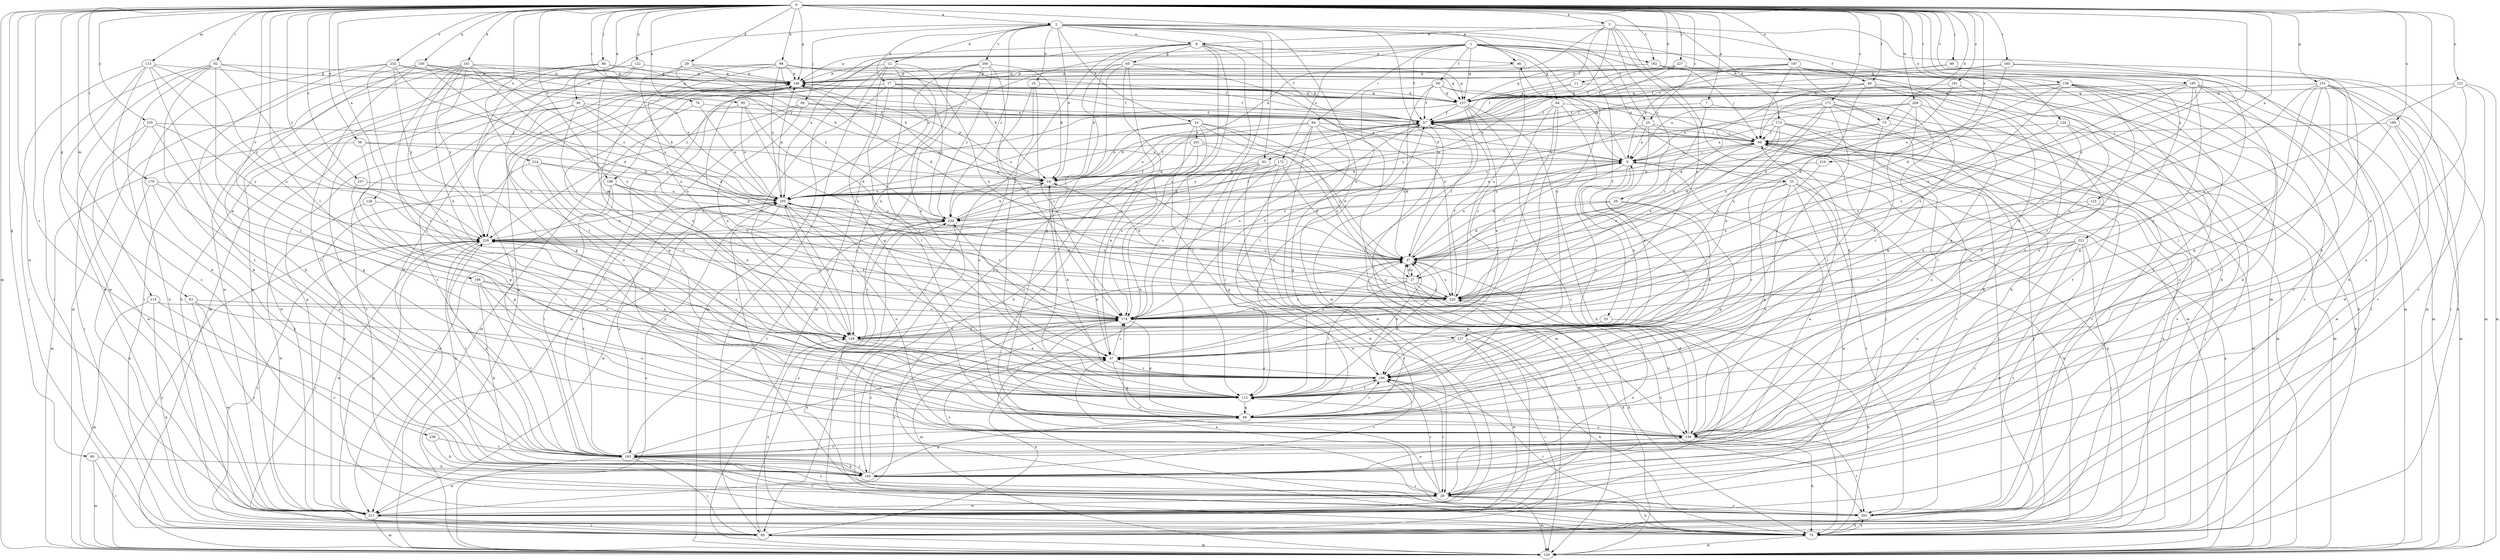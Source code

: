 strict digraph  {
0;
1;
2;
3;
7;
8;
9;
11;
12;
14;
15;
17;
18;
25;
26;
27;
28;
29;
30;
33;
37;
38;
46;
47;
49;
53;
54;
57;
60;
63;
64;
65;
66;
73;
75;
76;
82;
84;
85;
88;
89;
90;
93;
94;
95;
98;
101;
103;
112;
113;
115;
120;
121;
122;
123;
124;
126;
127;
129;
139;
148;
150;
151;
157;
158;
165;
166;
171;
172;
173;
174;
179;
182;
183;
187;
190;
191;
193;
195;
198;
199;
200;
201;
202;
209;
211;
214;
219;
220;
221;
227;
229;
232;
235;
237;
238;
239;
0 -> 2  [label=a];
0 -> 3  [label=a];
0 -> 7  [label=a];
0 -> 11  [label=b];
0 -> 25  [label=c];
0 -> 29  [label=d];
0 -> 30  [label=d];
0 -> 38  [label=e];
0 -> 46  [label=e];
0 -> 49  [label=f];
0 -> 60  [label=g];
0 -> 63  [label=g];
0 -> 73  [label=h];
0 -> 76  [label=i];
0 -> 82  [label=i];
0 -> 88  [label=j];
0 -> 89  [label=j];
0 -> 95  [label=k];
0 -> 98  [label=k];
0 -> 101  [label=k];
0 -> 112  [label=l];
0 -> 113  [label=m];
0 -> 115  [label=m];
0 -> 120  [label=m];
0 -> 121  [label=n];
0 -> 122  [label=n];
0 -> 123  [label=n];
0 -> 124  [label=n];
0 -> 126  [label=n];
0 -> 139  [label=o];
0 -> 148  [label=p];
0 -> 150  [label=q];
0 -> 151  [label=q];
0 -> 158  [label=r];
0 -> 165  [label=r];
0 -> 171  [label=s];
0 -> 179  [label=t];
0 -> 182  [label=t];
0 -> 187  [label=u];
0 -> 190  [label=u];
0 -> 191  [label=u];
0 -> 195  [label=v];
0 -> 198  [label=v];
0 -> 199  [label=v];
0 -> 209  [label=w];
0 -> 211  [label=w];
0 -> 214  [label=x];
0 -> 219  [label=x];
0 -> 220  [label=x];
0 -> 221  [label=y];
0 -> 227  [label=y];
0 -> 229  [label=y];
0 -> 232  [label=z];
0 -> 235  [label=z];
0 -> 237  [label=z];
0 -> 238  [label=z];
1 -> 33  [label=d];
1 -> 49  [label=f];
1 -> 53  [label=f];
1 -> 54  [label=f];
1 -> 57  [label=f];
1 -> 64  [label=g];
1 -> 84  [label=i];
1 -> 120  [label=m];
1 -> 127  [label=n];
1 -> 157  [label=q];
1 -> 172  [label=s];
1 -> 182  [label=t];
1 -> 193  [label=u];
1 -> 199  [label=v];
1 -> 229  [label=y];
2 -> 8  [label=a];
2 -> 12  [label=b];
2 -> 14  [label=b];
2 -> 15  [label=b];
2 -> 17  [label=b];
2 -> 18  [label=b];
2 -> 25  [label=c];
2 -> 37  [label=d];
2 -> 73  [label=h];
2 -> 75  [label=h];
2 -> 90  [label=j];
2 -> 93  [label=j];
2 -> 112  [label=l];
2 -> 127  [label=n];
2 -> 200  [label=v];
2 -> 211  [label=w];
2 -> 239  [label=z];
3 -> 8  [label=a];
3 -> 18  [label=b];
3 -> 26  [label=c];
3 -> 57  [label=f];
3 -> 75  [label=h];
3 -> 93  [label=j];
3 -> 103  [label=k];
3 -> 173  [label=s];
3 -> 174  [label=s];
7 -> 27  [label=c];
7 -> 57  [label=f];
7 -> 103  [label=k];
8 -> 46  [label=e];
8 -> 57  [label=f];
8 -> 65  [label=g];
8 -> 66  [label=g];
8 -> 75  [label=h];
8 -> 85  [label=i];
8 -> 112  [label=l];
8 -> 148  [label=p];
8 -> 174  [label=s];
8 -> 193  [label=u];
9 -> 18  [label=b];
9 -> 27  [label=c];
9 -> 37  [label=d];
9 -> 46  [label=e];
9 -> 75  [label=h];
9 -> 94  [label=j];
9 -> 129  [label=n];
9 -> 166  [label=r];
11 -> 57  [label=f];
11 -> 66  [label=g];
11 -> 157  [label=q];
12 -> 47  [label=e];
12 -> 66  [label=g];
12 -> 85  [label=i];
12 -> 112  [label=l];
12 -> 120  [label=m];
12 -> 148  [label=p];
12 -> 220  [label=x];
14 -> 18  [label=b];
14 -> 27  [label=c];
14 -> 37  [label=d];
14 -> 47  [label=e];
14 -> 166  [label=r];
14 -> 193  [label=u];
14 -> 201  [label=v];
14 -> 220  [label=x];
15 -> 139  [label=o];
15 -> 157  [label=q];
15 -> 166  [label=r];
15 -> 174  [label=s];
17 -> 57  [label=f];
17 -> 112  [label=l];
17 -> 120  [label=m];
17 -> 129  [label=n];
17 -> 157  [label=q];
17 -> 239  [label=z];
18 -> 57  [label=f];
18 -> 112  [label=l];
18 -> 148  [label=p];
18 -> 193  [label=u];
25 -> 9  [label=a];
25 -> 47  [label=e];
25 -> 94  [label=j];
25 -> 202  [label=v];
25 -> 239  [label=z];
26 -> 37  [label=d];
26 -> 66  [label=g];
26 -> 166  [label=r];
26 -> 239  [label=z];
27 -> 18  [label=b];
27 -> 37  [label=d];
27 -> 75  [label=h];
27 -> 112  [label=l];
27 -> 174  [label=s];
27 -> 202  [label=v];
27 -> 220  [label=x];
28 -> 47  [label=e];
28 -> 75  [label=h];
28 -> 94  [label=j];
28 -> 120  [label=m];
28 -> 148  [label=p];
28 -> 166  [label=r];
28 -> 174  [label=s];
28 -> 202  [label=v];
28 -> 211  [label=w];
28 -> 220  [label=x];
29 -> 18  [label=b];
29 -> 57  [label=f];
29 -> 148  [label=p];
29 -> 220  [label=x];
29 -> 239  [label=z];
30 -> 18  [label=b];
30 -> 57  [label=f];
30 -> 174  [label=s];
30 -> 183  [label=t];
30 -> 193  [label=u];
30 -> 202  [label=v];
30 -> 211  [label=w];
33 -> 66  [label=g];
33 -> 75  [label=h];
33 -> 139  [label=o];
33 -> 166  [label=r];
33 -> 193  [label=u];
33 -> 202  [label=v];
33 -> 211  [label=w];
37 -> 9  [label=a];
37 -> 27  [label=c];
37 -> 57  [label=f];
37 -> 129  [label=n];
37 -> 148  [label=p];
37 -> 220  [label=x];
37 -> 229  [label=y];
38 -> 9  [label=a];
38 -> 66  [label=g];
38 -> 120  [label=m];
38 -> 193  [label=u];
46 -> 148  [label=p];
46 -> 220  [label=x];
47 -> 37  [label=d];
47 -> 66  [label=g];
47 -> 166  [label=r];
47 -> 174  [label=s];
47 -> 229  [label=y];
47 -> 239  [label=z];
49 -> 37  [label=d];
49 -> 75  [label=h];
49 -> 85  [label=i];
49 -> 139  [label=o];
49 -> 157  [label=q];
49 -> 220  [label=x];
49 -> 229  [label=y];
53 -> 75  [label=h];
53 -> 129  [label=n];
54 -> 9  [label=a];
54 -> 57  [label=f];
54 -> 112  [label=l];
54 -> 120  [label=m];
54 -> 157  [label=q];
54 -> 211  [label=w];
57 -> 94  [label=j];
57 -> 120  [label=m];
57 -> 174  [label=s];
57 -> 229  [label=y];
60 -> 85  [label=i];
60 -> 103  [label=k];
60 -> 120  [label=m];
63 -> 28  [label=c];
63 -> 112  [label=l];
63 -> 174  [label=s];
63 -> 211  [label=w];
64 -> 57  [label=f];
64 -> 94  [label=j];
64 -> 112  [label=l];
64 -> 139  [label=o];
64 -> 166  [label=r];
64 -> 174  [label=s];
65 -> 18  [label=b];
65 -> 47  [label=e];
65 -> 75  [label=h];
65 -> 103  [label=k];
65 -> 148  [label=p];
65 -> 157  [label=q];
65 -> 220  [label=x];
66 -> 139  [label=o];
66 -> 148  [label=p];
66 -> 166  [label=r];
73 -> 37  [label=d];
73 -> 94  [label=j];
73 -> 112  [label=l];
73 -> 120  [label=m];
75 -> 94  [label=j];
75 -> 120  [label=m];
75 -> 129  [label=n];
75 -> 166  [label=r];
75 -> 202  [label=v];
75 -> 239  [label=z];
76 -> 57  [label=f];
76 -> 193  [label=u];
76 -> 229  [label=y];
82 -> 18  [label=b];
82 -> 28  [label=c];
82 -> 85  [label=i];
82 -> 103  [label=k];
82 -> 112  [label=l];
82 -> 148  [label=p];
82 -> 211  [label=w];
82 -> 229  [label=y];
84 -> 18  [label=b];
84 -> 66  [label=g];
84 -> 94  [label=j];
84 -> 139  [label=o];
84 -> 183  [label=t];
84 -> 193  [label=u];
84 -> 211  [label=w];
85 -> 47  [label=e];
85 -> 94  [label=j];
85 -> 120  [label=m];
85 -> 229  [label=y];
85 -> 239  [label=z];
88 -> 75  [label=h];
88 -> 94  [label=j];
88 -> 112  [label=l];
88 -> 148  [label=p];
88 -> 157  [label=q];
88 -> 211  [label=w];
89 -> 57  [label=f];
89 -> 148  [label=p];
89 -> 166  [label=r];
89 -> 202  [label=v];
90 -> 9  [label=a];
90 -> 57  [label=f];
90 -> 120  [label=m];
90 -> 129  [label=n];
90 -> 183  [label=t];
93 -> 18  [label=b];
93 -> 66  [label=g];
93 -> 174  [label=s];
93 -> 211  [label=w];
93 -> 239  [label=z];
94 -> 9  [label=a];
94 -> 75  [label=h];
94 -> 85  [label=i];
94 -> 120  [label=m];
94 -> 220  [label=x];
94 -> 229  [label=y];
95 -> 37  [label=d];
95 -> 57  [label=f];
95 -> 129  [label=n];
95 -> 193  [label=u];
95 -> 220  [label=x];
98 -> 18  [label=b];
98 -> 37  [label=d];
98 -> 148  [label=p];
98 -> 157  [label=q];
98 -> 166  [label=r];
98 -> 174  [label=s];
98 -> 183  [label=t];
98 -> 193  [label=u];
101 -> 85  [label=i];
101 -> 112  [label=l];
101 -> 129  [label=n];
101 -> 148  [label=p];
101 -> 157  [label=q];
101 -> 166  [label=r];
101 -> 211  [label=w];
101 -> 220  [label=x];
101 -> 229  [label=y];
101 -> 239  [label=z];
103 -> 9  [label=a];
103 -> 28  [label=c];
103 -> 66  [label=g];
103 -> 139  [label=o];
103 -> 166  [label=r];
103 -> 174  [label=s];
103 -> 183  [label=t];
112 -> 9  [label=a];
112 -> 37  [label=d];
112 -> 57  [label=f];
112 -> 66  [label=g];
112 -> 166  [label=r];
112 -> 229  [label=y];
113 -> 47  [label=e];
113 -> 85  [label=i];
113 -> 103  [label=k];
113 -> 148  [label=p];
113 -> 211  [label=w];
113 -> 220  [label=x];
113 -> 229  [label=y];
115 -> 28  [label=c];
115 -> 75  [label=h];
115 -> 120  [label=m];
115 -> 174  [label=s];
120 -> 9  [label=a];
120 -> 37  [label=d];
120 -> 193  [label=u];
120 -> 229  [label=y];
121 -> 85  [label=i];
121 -> 120  [label=m];
121 -> 139  [label=o];
121 -> 157  [label=q];
121 -> 220  [label=x];
122 -> 112  [label=l];
122 -> 120  [label=m];
122 -> 148  [label=p];
122 -> 174  [label=s];
123 -> 28  [label=c];
123 -> 220  [label=x];
123 -> 239  [label=z];
124 -> 75  [label=h];
124 -> 94  [label=j];
124 -> 112  [label=l];
124 -> 129  [label=n];
124 -> 202  [label=v];
126 -> 112  [label=l];
126 -> 211  [label=w];
126 -> 239  [label=z];
127 -> 47  [label=e];
127 -> 75  [label=h];
127 -> 85  [label=i];
127 -> 166  [label=r];
127 -> 211  [label=w];
129 -> 47  [label=e];
129 -> 112  [label=l];
129 -> 139  [label=o];
129 -> 193  [label=u];
139 -> 37  [label=d];
139 -> 75  [label=h];
139 -> 94  [label=j];
139 -> 112  [label=l];
139 -> 183  [label=t];
139 -> 202  [label=v];
148 -> 57  [label=f];
148 -> 66  [label=g];
148 -> 139  [label=o];
148 -> 157  [label=q];
150 -> 37  [label=d];
150 -> 103  [label=k];
150 -> 120  [label=m];
150 -> 148  [label=p];
150 -> 157  [label=q];
150 -> 183  [label=t];
150 -> 193  [label=u];
151 -> 66  [label=g];
151 -> 75  [label=h];
151 -> 112  [label=l];
151 -> 120  [label=m];
151 -> 157  [label=q];
151 -> 174  [label=s];
151 -> 183  [label=t];
151 -> 202  [label=v];
151 -> 211  [label=w];
157 -> 28  [label=c];
157 -> 47  [label=e];
157 -> 57  [label=f];
157 -> 75  [label=h];
157 -> 120  [label=m];
157 -> 148  [label=p];
157 -> 193  [label=u];
158 -> 9  [label=a];
158 -> 37  [label=d];
158 -> 85  [label=i];
158 -> 94  [label=j];
158 -> 103  [label=k];
158 -> 157  [label=q];
158 -> 166  [label=r];
158 -> 174  [label=s];
158 -> 183  [label=t];
158 -> 202  [label=v];
165 -> 37  [label=d];
165 -> 57  [label=f];
165 -> 139  [label=o];
165 -> 148  [label=p];
165 -> 220  [label=x];
166 -> 18  [label=b];
166 -> 28  [label=c];
166 -> 37  [label=d];
166 -> 47  [label=e];
166 -> 112  [label=l];
171 -> 9  [label=a];
171 -> 57  [label=f];
171 -> 85  [label=i];
171 -> 103  [label=k];
171 -> 129  [label=n];
171 -> 166  [label=r];
171 -> 174  [label=s];
171 -> 202  [label=v];
172 -> 18  [label=b];
172 -> 28  [label=c];
172 -> 37  [label=d];
172 -> 112  [label=l];
172 -> 193  [label=u];
173 -> 9  [label=a];
173 -> 37  [label=d];
173 -> 94  [label=j];
173 -> 120  [label=m];
173 -> 139  [label=o];
173 -> 202  [label=v];
173 -> 220  [label=x];
174 -> 57  [label=f];
174 -> 66  [label=g];
174 -> 120  [label=m];
174 -> 129  [label=n];
174 -> 148  [label=p];
179 -> 75  [label=h];
179 -> 103  [label=k];
179 -> 139  [label=o];
179 -> 193  [label=u];
182 -> 94  [label=j];
182 -> 120  [label=m];
182 -> 148  [label=p];
183 -> 28  [label=c];
183 -> 47  [label=e];
183 -> 85  [label=i];
183 -> 103  [label=k];
183 -> 148  [label=p];
183 -> 193  [label=u];
183 -> 202  [label=v];
183 -> 211  [label=w];
183 -> 229  [label=y];
187 -> 9  [label=a];
187 -> 28  [label=c];
187 -> 57  [label=f];
187 -> 66  [label=g];
187 -> 94  [label=j];
187 -> 139  [label=o];
187 -> 148  [label=p];
190 -> 94  [label=j];
190 -> 112  [label=l];
190 -> 120  [label=m];
190 -> 211  [label=w];
191 -> 37  [label=d];
191 -> 129  [label=n];
191 -> 157  [label=q];
193 -> 9  [label=a];
193 -> 28  [label=c];
193 -> 129  [label=n];
193 -> 139  [label=o];
193 -> 148  [label=p];
193 -> 166  [label=r];
193 -> 174  [label=s];
193 -> 183  [label=t];
193 -> 211  [label=w];
193 -> 239  [label=z];
195 -> 28  [label=c];
195 -> 47  [label=e];
195 -> 66  [label=g];
195 -> 120  [label=m];
195 -> 157  [label=q];
195 -> 174  [label=s];
195 -> 183  [label=t];
195 -> 193  [label=u];
198 -> 103  [label=k];
198 -> 129  [label=n];
198 -> 139  [label=o];
198 -> 183  [label=t];
198 -> 220  [label=x];
199 -> 129  [label=n];
199 -> 174  [label=s];
199 -> 183  [label=t];
199 -> 193  [label=u];
199 -> 211  [label=w];
200 -> 18  [label=b];
200 -> 120  [label=m];
200 -> 129  [label=n];
200 -> 148  [label=p];
200 -> 174  [label=s];
200 -> 202  [label=v];
200 -> 239  [label=z];
201 -> 9  [label=a];
201 -> 37  [label=d];
201 -> 139  [label=o];
201 -> 174  [label=s];
201 -> 239  [label=z];
202 -> 75  [label=h];
202 -> 174  [label=s];
209 -> 47  [label=e];
209 -> 57  [label=f];
209 -> 166  [label=r];
209 -> 183  [label=t];
209 -> 193  [label=u];
209 -> 220  [label=x];
211 -> 37  [label=d];
211 -> 85  [label=i];
211 -> 120  [label=m];
211 -> 148  [label=p];
211 -> 174  [label=s];
211 -> 229  [label=y];
214 -> 18  [label=b];
214 -> 129  [label=n];
214 -> 166  [label=r];
214 -> 193  [label=u];
214 -> 202  [label=v];
219 -> 18  [label=b];
219 -> 220  [label=x];
220 -> 57  [label=f];
220 -> 139  [label=o];
220 -> 174  [label=s];
220 -> 193  [label=u];
220 -> 229  [label=y];
221 -> 28  [label=c];
221 -> 37  [label=d];
221 -> 85  [label=i];
221 -> 139  [label=o];
221 -> 174  [label=s];
221 -> 202  [label=v];
221 -> 211  [label=w];
227 -> 57  [label=f];
227 -> 120  [label=m];
227 -> 139  [label=o];
227 -> 148  [label=p];
227 -> 157  [label=q];
227 -> 193  [label=u];
229 -> 37  [label=d];
229 -> 57  [label=f];
229 -> 85  [label=i];
229 -> 103  [label=k];
229 -> 183  [label=t];
229 -> 193  [label=u];
229 -> 211  [label=w];
229 -> 220  [label=x];
232 -> 9  [label=a];
232 -> 75  [label=h];
232 -> 148  [label=p];
232 -> 166  [label=r];
232 -> 183  [label=t];
232 -> 193  [label=u];
232 -> 229  [label=y];
235 -> 66  [label=g];
235 -> 85  [label=i];
235 -> 94  [label=j];
235 -> 211  [label=w];
235 -> 229  [label=y];
237 -> 66  [label=g];
237 -> 193  [label=u];
238 -> 103  [label=k];
238 -> 183  [label=t];
239 -> 18  [label=b];
239 -> 57  [label=f];
239 -> 183  [label=t];
239 -> 202  [label=v];
239 -> 229  [label=y];
}
